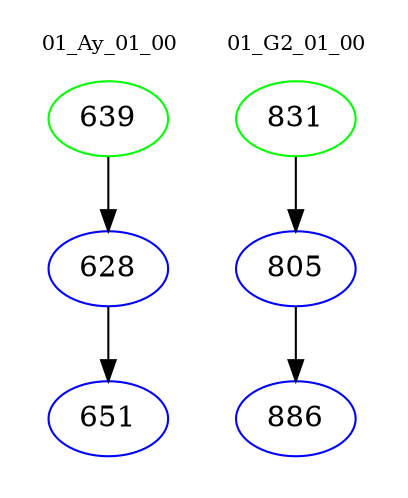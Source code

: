 digraph{
subgraph cluster_0 {
color = white
label = "01_Ay_01_00";
fontsize=10;
T0_639 [label="639", color="green"]
T0_639 -> T0_628 [color="black"]
T0_628 [label="628", color="blue"]
T0_628 -> T0_651 [color="black"]
T0_651 [label="651", color="blue"]
}
subgraph cluster_1 {
color = white
label = "01_G2_01_00";
fontsize=10;
T1_831 [label="831", color="green"]
T1_831 -> T1_805 [color="black"]
T1_805 [label="805", color="blue"]
T1_805 -> T1_886 [color="black"]
T1_886 [label="886", color="blue"]
}
}
